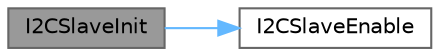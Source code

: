 digraph "I2CSlaveInit"
{
 // LATEX_PDF_SIZE
  bgcolor="transparent";
  edge [fontname=Helvetica,fontsize=10,labelfontname=Helvetica,labelfontsize=10];
  node [fontname=Helvetica,fontsize=10,shape=box,height=0.2,width=0.4];
  rankdir="LR";
  Node1 [id="Node000001",label="I2CSlaveInit",height=0.2,width=0.4,color="gray40", fillcolor="grey60", style="filled", fontcolor="black",tooltip=" "];
  Node1 -> Node2 [id="edge1_Node000001_Node000002",color="steelblue1",style="solid",tooltip=" "];
  Node2 [id="Node000002",label="I2CSlaveEnable",height=0.2,width=0.4,color="grey40", fillcolor="white", style="filled",URL="$group__i2c__api.html#ga76d6fcf93130b74896a2857884582cca",tooltip=" "];
}
